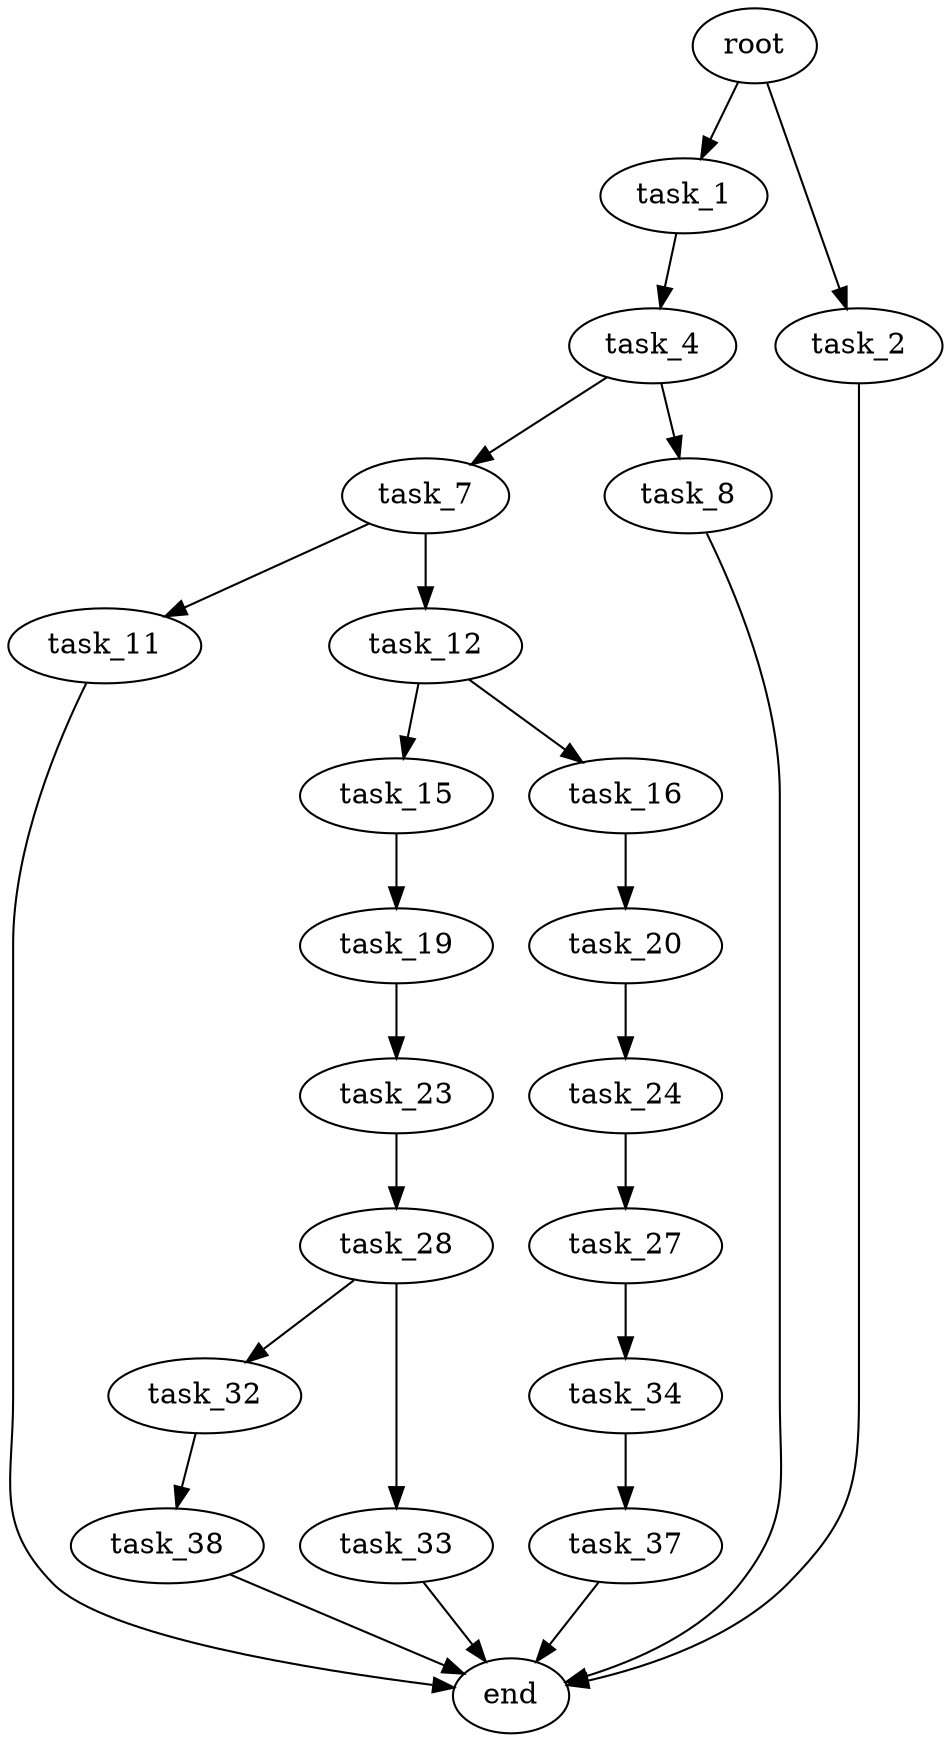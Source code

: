 digraph G {
  root [size="0.000000"];
  task_1 [size="533704950064.000000"];
  task_2 [size="68719476736.000000"];
  task_4 [size="134217728000.000000"];
  end [size="0.000000"];
  task_7 [size="782757789696.000000"];
  task_8 [size="173098583136.000000"];
  task_11 [size="7300080072.000000"];
  task_12 [size="12131582893.000000"];
  task_15 [size="1350484126.000000"];
  task_16 [size="1684477957.000000"];
  task_19 [size="1863407676.000000"];
  task_20 [size="2428357446.000000"];
  task_23 [size="47169896664.000000"];
  task_24 [size="3512116104.000000"];
  task_28 [size="638822706099.000000"];
  task_27 [size="952364448040.000000"];
  task_34 [size="231928233984.000000"];
  task_32 [size="9800609016.000000"];
  task_33 [size="43173873144.000000"];
  task_38 [size="549755813888.000000"];
  task_37 [size="68719476736.000000"];

  root -> task_1 [size="1.000000"];
  root -> task_2 [size="1.000000"];
  task_1 -> task_4 [size="536870912.000000"];
  task_2 -> end [size="1.000000"];
  task_4 -> task_7 [size="209715200.000000"];
  task_4 -> task_8 [size="209715200.000000"];
  task_7 -> task_11 [size="679477248.000000"];
  task_7 -> task_12 [size="679477248.000000"];
  task_8 -> end [size="1.000000"];
  task_11 -> end [size="1.000000"];
  task_12 -> task_15 [size="679477248.000000"];
  task_12 -> task_16 [size="679477248.000000"];
  task_15 -> task_19 [size="33554432.000000"];
  task_16 -> task_20 [size="134217728.000000"];
  task_19 -> task_23 [size="33554432.000000"];
  task_20 -> task_24 [size="75497472.000000"];
  task_23 -> task_28 [size="33554432.000000"];
  task_24 -> task_27 [size="301989888.000000"];
  task_28 -> task_32 [size="411041792.000000"];
  task_28 -> task_33 [size="411041792.000000"];
  task_27 -> task_34 [size="838860800.000000"];
  task_34 -> task_37 [size="301989888.000000"];
  task_32 -> task_38 [size="33554432.000000"];
  task_33 -> end [size="1.000000"];
  task_38 -> end [size="1.000000"];
  task_37 -> end [size="1.000000"];
}
